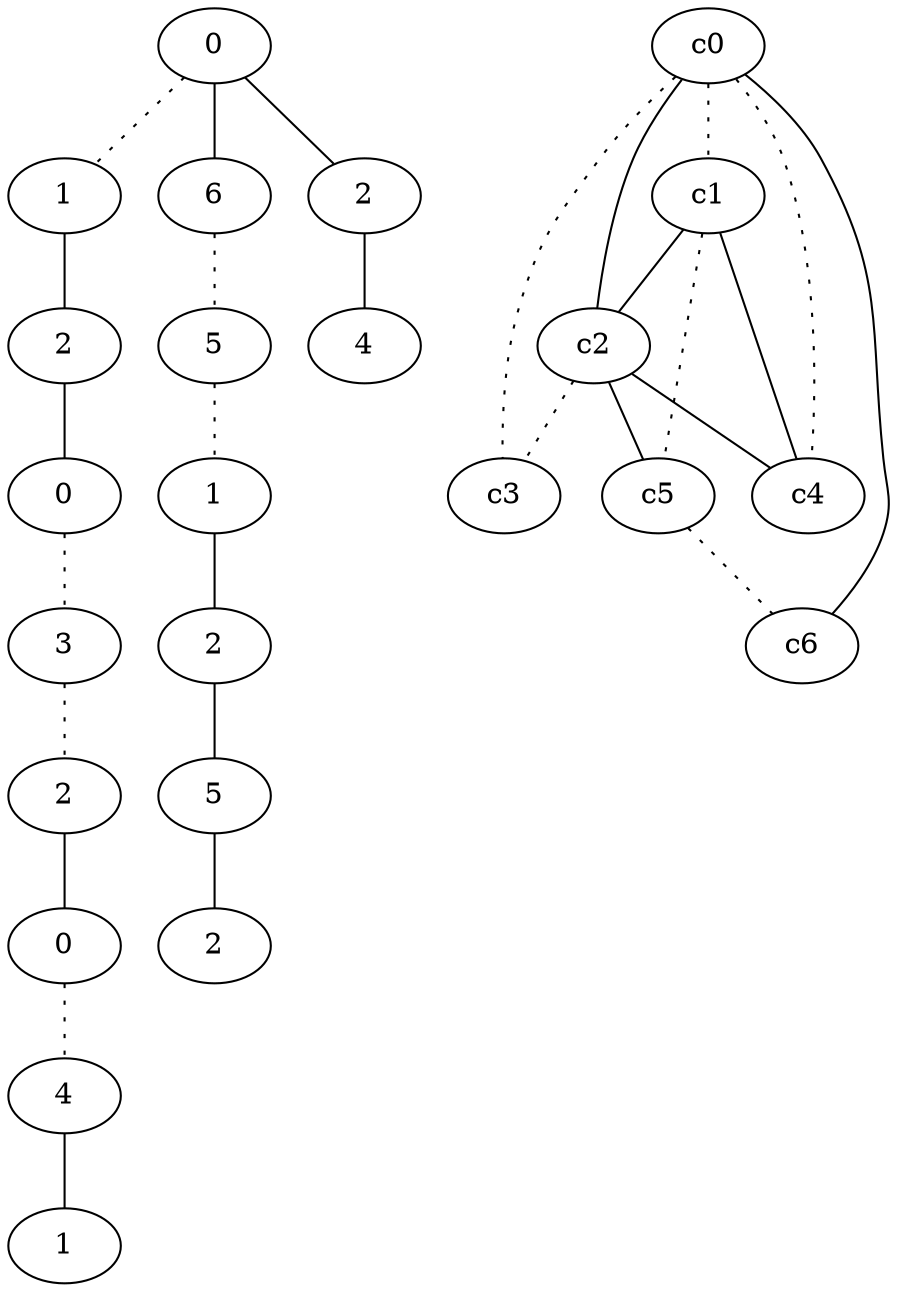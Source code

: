graph {
a0[label=0];
a1[label=1];
a2[label=2];
a3[label=0];
a4[label=3];
a5[label=2];
a6[label=0];
a7[label=4];
a8[label=1];
a9[label=6];
a10[label=5];
a11[label=1];
a12[label=2];
a13[label=5];
a14[label=2];
a15[label=2];
a16[label=4];
a0 -- a1 [style=dotted];
a0 -- a9;
a0 -- a15;
a1 -- a2;
a2 -- a3;
a3 -- a4 [style=dotted];
a4 -- a5 [style=dotted];
a5 -- a6;
a6 -- a7 [style=dotted];
a7 -- a8;
a9 -- a10 [style=dotted];
a10 -- a11 [style=dotted];
a11 -- a12;
a12 -- a13;
a13 -- a14;
a15 -- a16;
c0 -- c1 [style=dotted];
c0 -- c2;
c0 -- c3 [style=dotted];
c0 -- c4 [style=dotted];
c0 -- c6;
c1 -- c2;
c1 -- c4;
c1 -- c5 [style=dotted];
c2 -- c3 [style=dotted];
c2 -- c4;
c2 -- c5;
c5 -- c6 [style=dotted];
}
